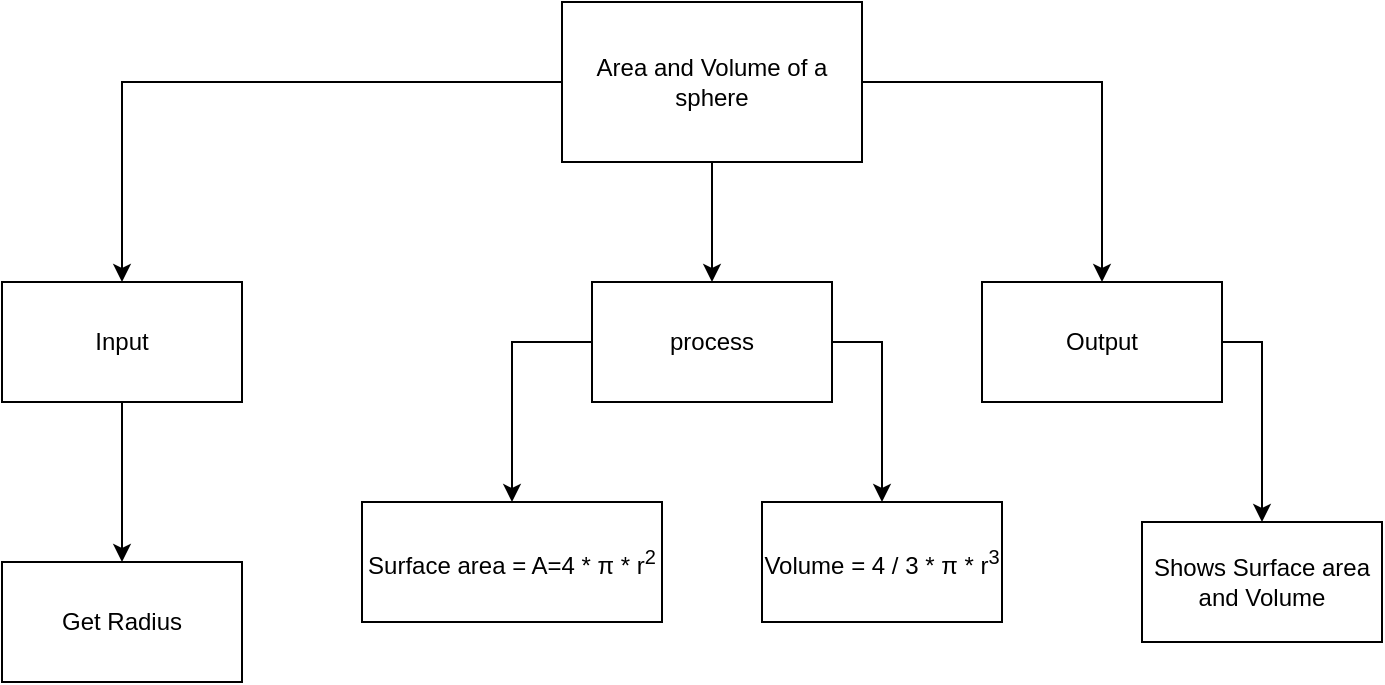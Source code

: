 <mxfile><diagram id="nYH_T850Xh8S7OsnWI_f" name="Page-1"><mxGraphModel dx="1033" dy="299" grid="1" gridSize="10" guides="1" tooltips="1" connect="1" arrows="1" fold="1" page="1" pageScale="1" pageWidth="850" pageHeight="1100" math="0" shadow="0"><root><mxCell id="0"/><mxCell id="1" parent="0"/><mxCell id="7" style="edgeStyle=none;html=1;entryX=0.5;entryY=0;entryDx=0;entryDy=0;fontFamily=Helvetica;fontSize=12;fontColor=#000000;rounded=0;strokeColor=#000000;" parent="1" source="3" target="5" edge="1"><mxGeometry relative="1" as="geometry"/></mxCell><mxCell id="9" style="edgeStyle=none;shape=connector;rounded=0;html=1;entryX=0.5;entryY=0;entryDx=0;entryDy=0;labelBackgroundColor=default;fontFamily=Helvetica;fontSize=12;fontColor=#000000;endArrow=classic;strokeColor=#000000;" parent="1" source="3" target="6" edge="1"><mxGeometry relative="1" as="geometry"><Array as="points"><mxPoint x="620" y="180"/></Array></mxGeometry></mxCell><mxCell id="10" style="edgeStyle=none;shape=connector;rounded=0;html=1;entryX=0.5;entryY=0;entryDx=0;entryDy=0;labelBackgroundColor=default;fontFamily=Helvetica;fontSize=12;fontColor=#000000;endArrow=classic;strokeColor=#000000;" parent="1" source="3" target="4" edge="1"><mxGeometry relative="1" as="geometry"><Array as="points"><mxPoint x="130" y="180"/></Array></mxGeometry></mxCell><mxCell id="3" value="&lt;font color=&quot;#000000&quot;&gt;Area and Volume of a sphere&lt;/font&gt;" style="rounded=0;whiteSpace=wrap;html=1;fillColor=#FFFFFF;" parent="1" vertex="1"><mxGeometry x="350" y="140" width="150" height="80" as="geometry"/></mxCell><mxCell id="15" style="edgeStyle=none;shape=connector;rounded=0;html=1;entryX=0.5;entryY=0;entryDx=0;entryDy=0;labelBackgroundColor=default;fontFamily=Helvetica;fontSize=12;fontColor=#000000;endArrow=classic;strokeColor=#000000;" parent="1" source="4" target="11" edge="1"><mxGeometry relative="1" as="geometry"><Array as="points"><mxPoint x="130" y="370"/></Array></mxGeometry></mxCell><mxCell id="4" value="Input" style="rounded=0;whiteSpace=wrap;html=1;fontFamily=Helvetica;fontSize=12;fontColor=#000000;strokeColor=default;fillColor=#FFFFFF;" parent="1" vertex="1"><mxGeometry x="70" y="280" width="120" height="60" as="geometry"/></mxCell><mxCell id="20" style="edgeStyle=none;shape=connector;rounded=0;html=1;entryX=0.5;entryY=0;entryDx=0;entryDy=0;labelBackgroundColor=default;fontFamily=Helvetica;fontSize=12;fontColor=#000000;endArrow=classic;strokeColor=#000000;" parent="1" source="5" target="18" edge="1"><mxGeometry relative="1" as="geometry"><Array as="points"><mxPoint x="510" y="310"/></Array></mxGeometry></mxCell><mxCell id="21" style="edgeStyle=none;shape=connector;rounded=0;html=1;entryX=0.5;entryY=0;entryDx=0;entryDy=0;labelBackgroundColor=default;fontFamily=Helvetica;fontSize=12;fontColor=#000000;endArrow=classic;strokeColor=#000000;" parent="1" source="5" target="16" edge="1"><mxGeometry relative="1" as="geometry"><Array as="points"><mxPoint x="325" y="310"/></Array></mxGeometry></mxCell><mxCell id="5" value="process" style="rounded=0;whiteSpace=wrap;html=1;fontFamily=Helvetica;fontSize=12;fontColor=#000000;strokeColor=default;fillColor=#FFFFFF;" parent="1" vertex="1"><mxGeometry x="365" y="280" width="120" height="60" as="geometry"/></mxCell><mxCell id="23" style="edgeStyle=none;shape=connector;rounded=0;html=1;entryX=0.5;entryY=0;entryDx=0;entryDy=0;labelBackgroundColor=default;fontFamily=Helvetica;fontSize=12;fontColor=#000000;endArrow=classic;strokeColor=#000000;" parent="1" source="6" target="22" edge="1"><mxGeometry relative="1" as="geometry"><Array as="points"><mxPoint x="700" y="310"/></Array></mxGeometry></mxCell><mxCell id="6" value="Output" style="rounded=0;whiteSpace=wrap;html=1;fontFamily=Helvetica;fontSize=12;fontColor=#000000;strokeColor=default;fillColor=#FFFFFF;" parent="1" vertex="1"><mxGeometry x="560" y="280" width="120" height="60" as="geometry"/></mxCell><mxCell id="11" value="Get Radius" style="rounded=0;whiteSpace=wrap;html=1;fontFamily=Helvetica;fontSize=12;fontColor=#000000;strokeColor=default;fillColor=#FFFFFF;" parent="1" vertex="1"><mxGeometry x="70" y="420" width="120" height="60" as="geometry"/></mxCell><mxCell id="16" value="Surface area = A=4 * π * r&lt;sup&gt;2&lt;/sup&gt;" style="rounded=0;whiteSpace=wrap;html=1;fontFamily=Helvetica;fontSize=12;fontColor=#000000;strokeColor=default;fillColor=#FFFFFF;" parent="1" vertex="1"><mxGeometry x="250" y="390" width="150" height="60" as="geometry"/></mxCell><mxCell id="18" value="Volume = 4 / 3 *&amp;nbsp;π * r&lt;sup&gt;3&lt;/sup&gt;" style="rounded=0;whiteSpace=wrap;html=1;fontFamily=Helvetica;fontSize=12;fontColor=#000000;strokeColor=default;fillColor=#FFFFFF;" parent="1" vertex="1"><mxGeometry x="450" y="390" width="120" height="60" as="geometry"/></mxCell><mxCell id="22" value="Shows Surface area and Volume" style="rounded=0;whiteSpace=wrap;html=1;fontFamily=Helvetica;fontSize=12;fontColor=#000000;strokeColor=default;fillColor=#FFFFFF;" parent="1" vertex="1"><mxGeometry x="640" y="400" width="120" height="60" as="geometry"/></mxCell></root></mxGraphModel></diagram></mxfile>